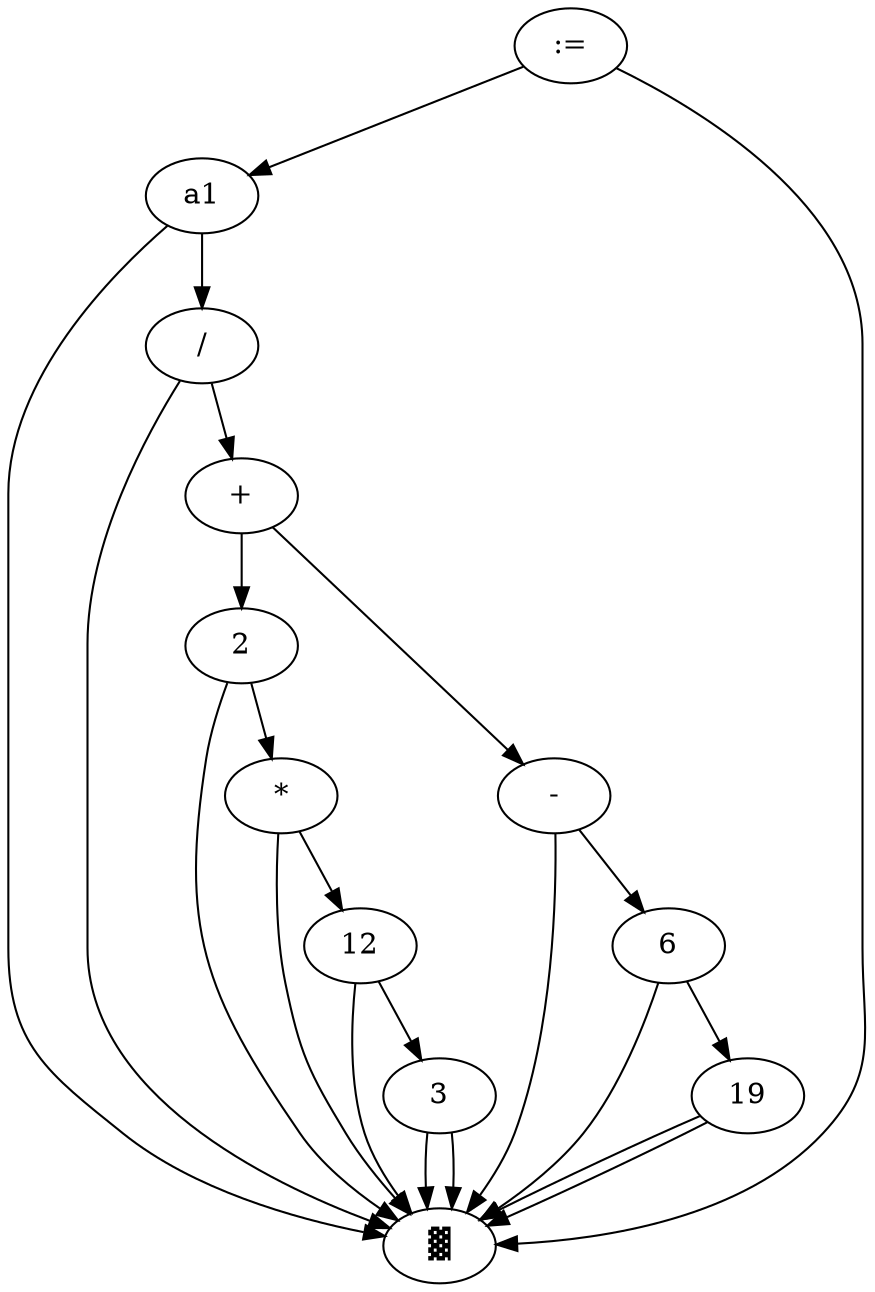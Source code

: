 digraph  {
":=";
a1;
":=" -> a1;
":=";
"▓";
":=" -> "▓";
a1;
"▓";
a1 -> "▓";
a1;
"/";
a1 -> "/";
"/";
"+";
"/" -> "+";
"/";
"▓";
"/" -> "▓";
"+";
2;
"+" -> 2;
"+";
"-";
"+" -> "-";
2;
"▓";
2 -> "▓";
2;
"*";
2 -> "*";
"-";
6;
"-" -> 6;
"-";
"▓";
"-" -> "▓";
6;
"▓";
6 -> "▓";
6;
19;
6 -> 19;
"*";
12;
"*" -> 12;
"*";
"▓";
"*" -> "▓";
12;
"▓";
12 -> "▓";
12;
3;
12 -> 3;
19;
"▓";
19 -> "▓";
19;
"▓";
19 -> "▓";
3;
"▓";
3 -> "▓";
3;
"▓";
3 -> "▓";
}
